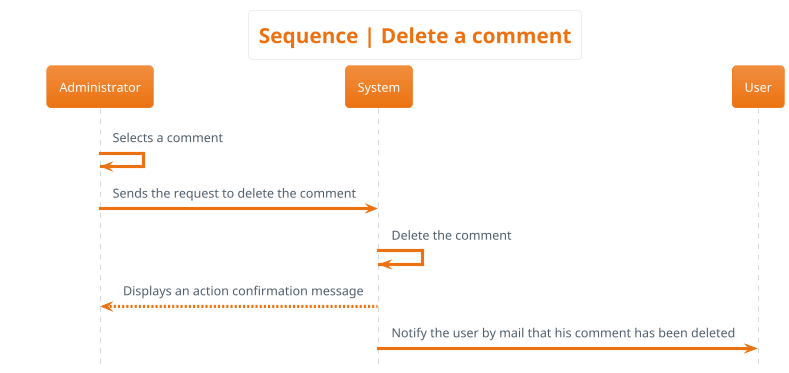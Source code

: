 @startuml sequence__delete_comment
hide footbox
skinparam actorStyle awesome
!theme aws-orange
skinparam backgroundcolor White

'Titre'
title Sequence | Delete a comment

'Déroulement'
Administrator -> Administrator: Selects a comment
Administrator -> System : Sends the request to delete the comment
System -> System : Delete the comment
System --> Administrator : Displays an action confirmation message
System -> User : Notify the user by mail that his comment has been deleted
@enduml